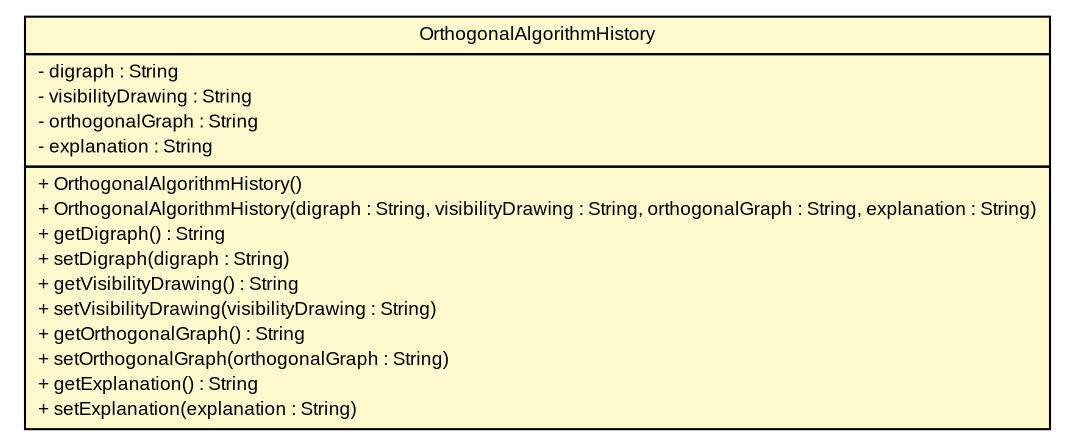#!/usr/local/bin/dot
#
# Class diagram 
# Generated by UMLGraph version R5_6 (http://www.umlgraph.org/)
#

digraph G {
	edge [fontname="arial",fontsize=10,labelfontname="arial",labelfontsize=10];
	node [fontname="arial",fontsize=10,shape=plaintext];
	nodesep=0.25;
	ranksep=0.5;
	// pfc.models.algorithms.orthogonal.OrthogonalAlgorithmHistory
	c11866 [label=<<table title="pfc.models.algorithms.orthogonal.OrthogonalAlgorithmHistory" border="0" cellborder="1" cellspacing="0" cellpadding="2" port="p" bgcolor="lemonChiffon" href="./OrthogonalAlgorithmHistory.html">
		<tr><td><table border="0" cellspacing="0" cellpadding="1">
<tr><td align="center" balign="center"> OrthogonalAlgorithmHistory </td></tr>
		</table></td></tr>
		<tr><td><table border="0" cellspacing="0" cellpadding="1">
<tr><td align="left" balign="left"> - digraph : String </td></tr>
<tr><td align="left" balign="left"> - visibilityDrawing : String </td></tr>
<tr><td align="left" balign="left"> - orthogonalGraph : String </td></tr>
<tr><td align="left" balign="left"> - explanation : String </td></tr>
		</table></td></tr>
		<tr><td><table border="0" cellspacing="0" cellpadding="1">
<tr><td align="left" balign="left"> + OrthogonalAlgorithmHistory() </td></tr>
<tr><td align="left" balign="left"> + OrthogonalAlgorithmHistory(digraph : String, visibilityDrawing : String, orthogonalGraph : String, explanation : String) </td></tr>
<tr><td align="left" balign="left"> + getDigraph() : String </td></tr>
<tr><td align="left" balign="left"> + setDigraph(digraph : String) </td></tr>
<tr><td align="left" balign="left"> + getVisibilityDrawing() : String </td></tr>
<tr><td align="left" balign="left"> + setVisibilityDrawing(visibilityDrawing : String) </td></tr>
<tr><td align="left" balign="left"> + getOrthogonalGraph() : String </td></tr>
<tr><td align="left" balign="left"> + setOrthogonalGraph(orthogonalGraph : String) </td></tr>
<tr><td align="left" balign="left"> + getExplanation() : String </td></tr>
<tr><td align="left" balign="left"> + setExplanation(explanation : String) </td></tr>
		</table></td></tr>
		</table>>, URL="./OrthogonalAlgorithmHistory.html", fontname="arial", fontcolor="black", fontsize=9.0];
}

